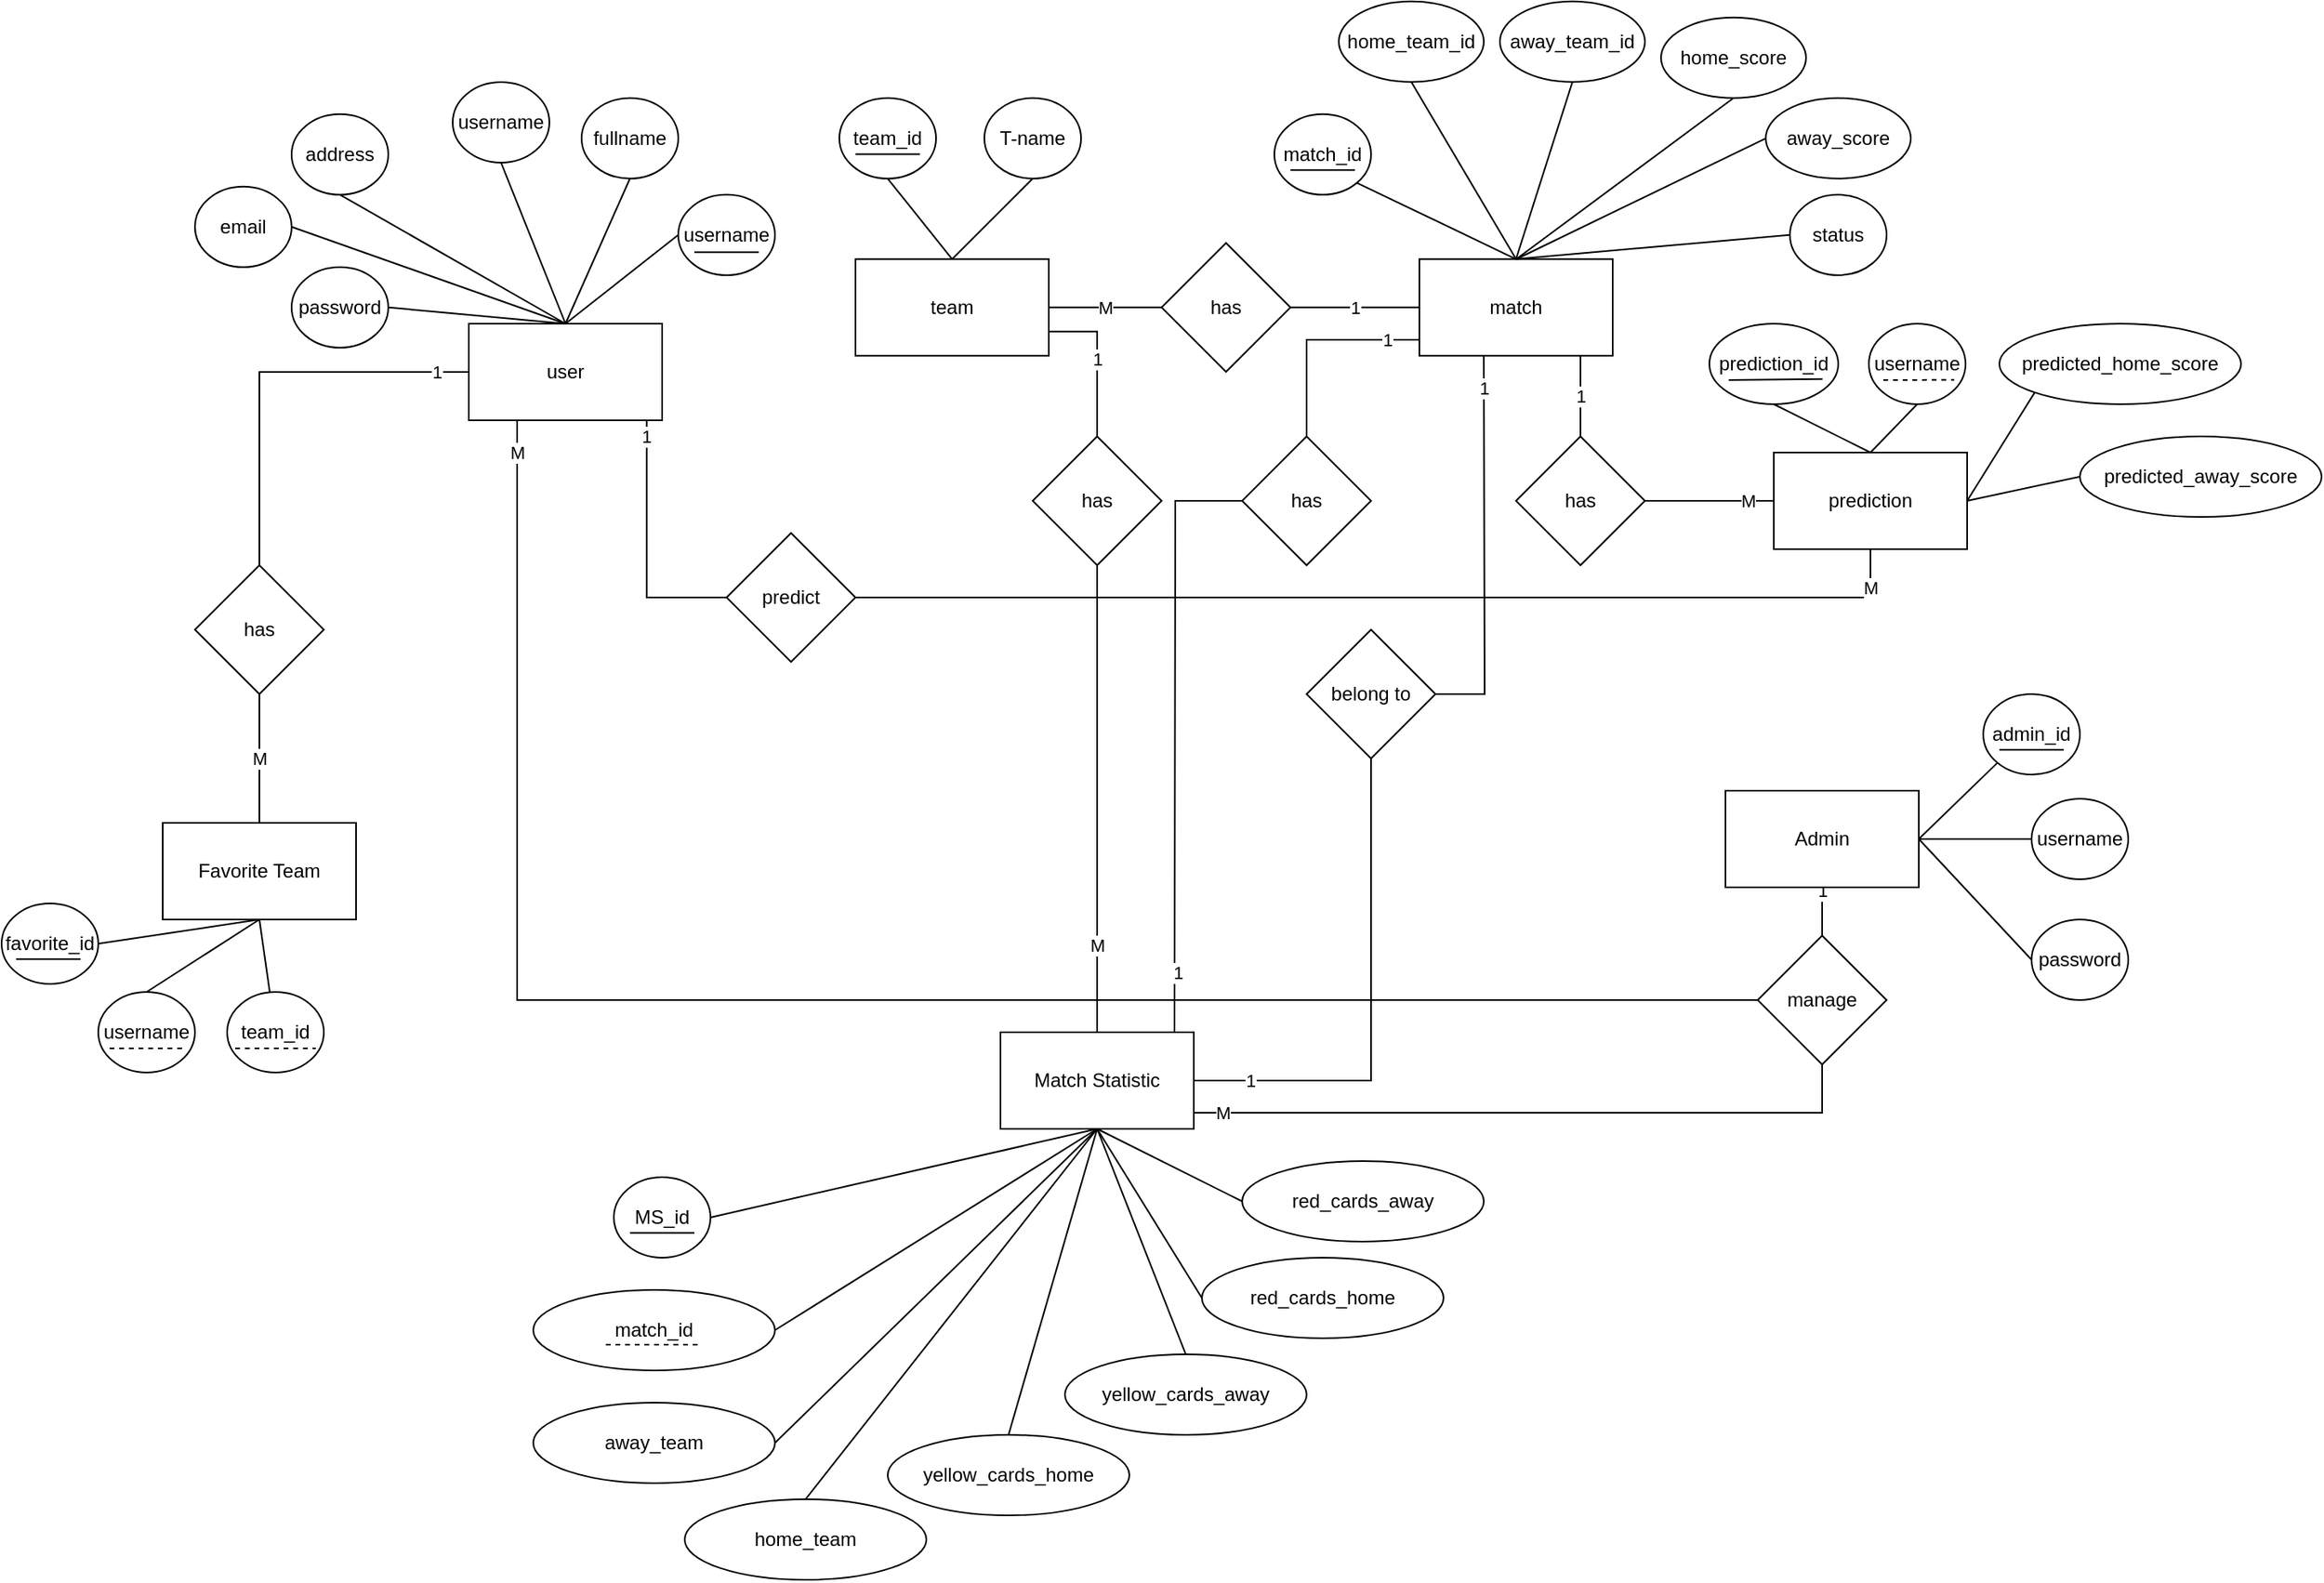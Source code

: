 <mxfile version="26.2.14">
  <diagram name="Page-1" id="IzSsY7zzdCAob9K-BpRR">
    <mxGraphModel dx="2316" dy="1996" grid="1" gridSize="10" guides="1" tooltips="1" connect="1" arrows="1" fold="1" page="1" pageScale="1" pageWidth="827" pageHeight="1169" math="0" shadow="0">
      <root>
        <mxCell id="0" />
        <mxCell id="1" parent="0" />
        <mxCell id="8RMNlt9CvRjKdPwkDtNw-29" value="1" style="edgeStyle=orthogonalEdgeStyle;rounded=0;orthogonalLoop=1;jettySize=auto;html=1;entryX=0;entryY=0.5;entryDx=0;entryDy=0;endArrow=none;startFill=0;" parent="1" target="8RMNlt9CvRjKdPwkDtNw-28" edge="1">
          <mxGeometry x="-0.361" relative="1" as="geometry">
            <mxPoint x="190" y="240" as="targetPoint" />
            <mxPoint x="189.75" y="120" as="sourcePoint" />
            <mxPoint as="offset" />
          </mxGeometry>
        </mxCell>
        <mxCell id="8RMNlt9CvRjKdPwkDtNw-34" value="1" style="edgeStyle=orthogonalEdgeStyle;rounded=0;orthogonalLoop=1;jettySize=auto;html=1;endArrow=none;startFill=0;" parent="1" source="8RMNlt9CvRjKdPwkDtNw-1" target="8RMNlt9CvRjKdPwkDtNw-32" edge="1">
          <mxGeometry x="-0.84" relative="1" as="geometry">
            <mxPoint as="offset" />
          </mxGeometry>
        </mxCell>
        <mxCell id="8RMNlt9CvRjKdPwkDtNw-1" value="user" style="rounded=0;whiteSpace=wrap;html=1;" parent="1" vertex="1">
          <mxGeometry x="130" y="70" width="120" height="60" as="geometry" />
        </mxCell>
        <mxCell id="8RMNlt9CvRjKdPwkDtNw-2" value="username" style="ellipse;whiteSpace=wrap;html=1;" parent="1" vertex="1">
          <mxGeometry x="260" y="-10.11" width="60" height="50" as="geometry" />
        </mxCell>
        <mxCell id="8RMNlt9CvRjKdPwkDtNw-3" value="username" style="ellipse;whiteSpace=wrap;html=1;" parent="1" vertex="1">
          <mxGeometry x="120" y="-80" width="60" height="50" as="geometry" />
        </mxCell>
        <mxCell id="8RMNlt9CvRjKdPwkDtNw-4" value="password" style="ellipse;whiteSpace=wrap;html=1;" parent="1" vertex="1">
          <mxGeometry x="20" y="34.89" width="60" height="50" as="geometry" />
        </mxCell>
        <mxCell id="8RMNlt9CvRjKdPwkDtNw-5" value="email" style="ellipse;whiteSpace=wrap;html=1;" parent="1" vertex="1">
          <mxGeometry x="-40" y="-15.11" width="60" height="50" as="geometry" />
        </mxCell>
        <mxCell id="8RMNlt9CvRjKdPwkDtNw-7" value="address" style="ellipse;whiteSpace=wrap;html=1;" parent="1" vertex="1">
          <mxGeometry x="20" y="-60.11" width="60" height="50" as="geometry" />
        </mxCell>
        <mxCell id="8RMNlt9CvRjKdPwkDtNw-8" value="fullname" style="ellipse;whiteSpace=wrap;html=1;" parent="1" vertex="1">
          <mxGeometry x="200" y="-70.11" width="60" height="50" as="geometry" />
        </mxCell>
        <mxCell id="8RMNlt9CvRjKdPwkDtNw-42" value="1" style="edgeStyle=orthogonalEdgeStyle;rounded=0;orthogonalLoop=1;jettySize=auto;html=1;exitX=1;exitY=0.75;exitDx=0;exitDy=0;entryX=0.5;entryY=0;entryDx=0;entryDy=0;endArrow=none;startFill=0;" parent="1" source="8RMNlt9CvRjKdPwkDtNw-10" target="8RMNlt9CvRjKdPwkDtNw-40" edge="1">
          <mxGeometry relative="1" as="geometry">
            <mxPoint x="520.111" y="100.001" as="targetPoint" />
          </mxGeometry>
        </mxCell>
        <mxCell id="8RMNlt9CvRjKdPwkDtNw-10" value="team" style="rounded=0;whiteSpace=wrap;html=1;" parent="1" vertex="1">
          <mxGeometry x="370" y="29.89" width="120" height="60" as="geometry" />
        </mxCell>
        <mxCell id="8RMNlt9CvRjKdPwkDtNw-12" value="team_id" style="ellipse;whiteSpace=wrap;html=1;" parent="1" vertex="1">
          <mxGeometry x="360" y="-70.11" width="60" height="50" as="geometry" />
        </mxCell>
        <mxCell id="8RMNlt9CvRjKdPwkDtNw-13" value="T-name" style="ellipse;whiteSpace=wrap;html=1;" parent="1" vertex="1">
          <mxGeometry x="450" y="-70.11" width="60" height="50" as="geometry" />
        </mxCell>
        <mxCell id="8RMNlt9CvRjKdPwkDtNw-47" value="1" style="edgeStyle=orthogonalEdgeStyle;rounded=0;orthogonalLoop=1;jettySize=auto;html=1;entryX=0.5;entryY=0;entryDx=0;entryDy=0;endArrow=none;startFill=0;" parent="1" source="8RMNlt9CvRjKdPwkDtNw-16" target="8RMNlt9CvRjKdPwkDtNw-46" edge="1">
          <mxGeometry x="-0.692" relative="1" as="geometry">
            <Array as="points">
              <mxPoint x="650" y="80" />
            </Array>
            <mxPoint as="offset" />
          </mxGeometry>
        </mxCell>
        <mxCell id="8RMNlt9CvRjKdPwkDtNw-51" value="1" style="edgeStyle=orthogonalEdgeStyle;rounded=0;orthogonalLoop=1;jettySize=auto;html=1;entryX=0.5;entryY=0;entryDx=0;entryDy=0;endArrow=none;startFill=0;" parent="1" source="8RMNlt9CvRjKdPwkDtNw-16" target="8RMNlt9CvRjKdPwkDtNw-50" edge="1">
          <mxGeometry relative="1" as="geometry">
            <Array as="points">
              <mxPoint x="820" y="110" />
              <mxPoint x="820" y="110" />
            </Array>
          </mxGeometry>
        </mxCell>
        <mxCell id="vk-GKiC78UOM6kpSm9EQ-1" value="1" style="edgeStyle=orthogonalEdgeStyle;rounded=0;orthogonalLoop=1;jettySize=auto;html=1;entryX=1;entryY=0.5;entryDx=0;entryDy=0;endArrow=none;startFill=0;" parent="1" source="8RMNlt9CvRjKdPwkDtNw-16" target="8RMNlt9CvRjKdPwkDtNw-36" edge="1">
          <mxGeometry relative="1" as="geometry" />
        </mxCell>
        <mxCell id="8RMNlt9CvRjKdPwkDtNw-16" value="match" style="rounded=0;whiteSpace=wrap;html=1;" parent="1" vertex="1">
          <mxGeometry x="720" y="29.89" width="120" height="60" as="geometry" />
        </mxCell>
        <mxCell id="8RMNlt9CvRjKdPwkDtNw-17" value="match_id" style="ellipse;whiteSpace=wrap;html=1;" parent="1" vertex="1">
          <mxGeometry x="630" y="-60.11" width="60" height="50" as="geometry" />
        </mxCell>
        <mxCell id="8RMNlt9CvRjKdPwkDtNw-18" value="home_team_id" style="ellipse;whiteSpace=wrap;html=1;" parent="1" vertex="1">
          <mxGeometry x="670" y="-130.11" width="90" height="50" as="geometry" />
        </mxCell>
        <mxCell id="8RMNlt9CvRjKdPwkDtNw-20" value="away_team_id" style="ellipse;whiteSpace=wrap;html=1;" parent="1" vertex="1">
          <mxGeometry x="770" y="-130.11" width="90" height="50" as="geometry" />
        </mxCell>
        <mxCell id="8RMNlt9CvRjKdPwkDtNw-22" value="status" style="ellipse;whiteSpace=wrap;html=1;" parent="1" vertex="1">
          <mxGeometry x="950" y="-10.11" width="60" height="50" as="geometry" />
        </mxCell>
        <mxCell id="8RMNlt9CvRjKdPwkDtNw-24" value="prediction" style="rounded=0;whiteSpace=wrap;html=1;" parent="1" vertex="1">
          <mxGeometry x="940" y="150" width="120" height="60" as="geometry" />
        </mxCell>
        <mxCell id="8RMNlt9CvRjKdPwkDtNw-54" value="1" style="edgeStyle=orthogonalEdgeStyle;rounded=0;orthogonalLoop=1;jettySize=auto;html=1;endArrow=none;startFill=0;" parent="1" source="8RMNlt9CvRjKdPwkDtNw-25" target="8RMNlt9CvRjKdPwkDtNw-53" edge="1">
          <mxGeometry x="-0.778" relative="1" as="geometry">
            <mxPoint as="offset" />
          </mxGeometry>
        </mxCell>
        <mxCell id="8RMNlt9CvRjKdPwkDtNw-25" value="Match Statistic" style="rounded=0;whiteSpace=wrap;html=1;" parent="1" vertex="1">
          <mxGeometry x="460" y="510" width="120" height="60" as="geometry" />
        </mxCell>
        <mxCell id="8RMNlt9CvRjKdPwkDtNw-27" value="Favorite Team" style="rounded=0;whiteSpace=wrap;html=1;" parent="1" vertex="1">
          <mxGeometry x="-60" y="380" width="120" height="60" as="geometry" />
        </mxCell>
        <mxCell id="8RMNlt9CvRjKdPwkDtNw-30" value="M" style="edgeStyle=orthogonalEdgeStyle;rounded=0;orthogonalLoop=1;jettySize=auto;html=1;entryX=0.5;entryY=1;entryDx=0;entryDy=0;endArrow=none;startFill=0;" parent="1" source="8RMNlt9CvRjKdPwkDtNw-28" target="8RMNlt9CvRjKdPwkDtNw-24" edge="1">
          <mxGeometry x="0.927" relative="1" as="geometry">
            <mxPoint x="1000" y="220" as="targetPoint" />
            <Array as="points">
              <mxPoint x="1000" y="240" />
            </Array>
            <mxPoint as="offset" />
          </mxGeometry>
        </mxCell>
        <mxCell id="8RMNlt9CvRjKdPwkDtNw-28" value="predict" style="rhombus;whiteSpace=wrap;html=1;" parent="1" vertex="1">
          <mxGeometry x="290" y="200" width="80" height="80" as="geometry" />
        </mxCell>
        <mxCell id="8RMNlt9CvRjKdPwkDtNw-35" value="M" style="edgeStyle=orthogonalEdgeStyle;rounded=0;orthogonalLoop=1;jettySize=auto;html=1;endArrow=none;startFill=0;" parent="1" source="8RMNlt9CvRjKdPwkDtNw-32" target="8RMNlt9CvRjKdPwkDtNw-27" edge="1">
          <mxGeometry relative="1" as="geometry" />
        </mxCell>
        <mxCell id="8RMNlt9CvRjKdPwkDtNw-32" value="has" style="rhombus;whiteSpace=wrap;html=1;" parent="1" vertex="1">
          <mxGeometry x="-40" y="220" width="80" height="80" as="geometry" />
        </mxCell>
        <mxCell id="8RMNlt9CvRjKdPwkDtNw-44" value="M" style="edgeStyle=orthogonalEdgeStyle;rounded=0;orthogonalLoop=1;jettySize=auto;html=1;endArrow=none;startFill=0;" parent="1" source="8RMNlt9CvRjKdPwkDtNw-40" target="8RMNlt9CvRjKdPwkDtNw-25" edge="1">
          <mxGeometry x="0.625" relative="1" as="geometry">
            <mxPoint as="offset" />
          </mxGeometry>
        </mxCell>
        <mxCell id="8RMNlt9CvRjKdPwkDtNw-40" value="has" style="rhombus;whiteSpace=wrap;html=1;" parent="1" vertex="1">
          <mxGeometry x="480" y="140" width="80" height="80" as="geometry" />
        </mxCell>
        <mxCell id="8RMNlt9CvRjKdPwkDtNw-46" value="has" style="rhombus;whiteSpace=wrap;html=1;" parent="1" vertex="1">
          <mxGeometry x="610" y="140" width="80" height="80" as="geometry" />
        </mxCell>
        <mxCell id="vk-GKiC78UOM6kpSm9EQ-2" value="M" style="edgeStyle=orthogonalEdgeStyle;rounded=0;orthogonalLoop=1;jettySize=auto;html=1;entryX=1;entryY=0.5;entryDx=0;entryDy=0;endArrow=none;startFill=0;" parent="1" source="8RMNlt9CvRjKdPwkDtNw-36" target="8RMNlt9CvRjKdPwkDtNw-10" edge="1">
          <mxGeometry relative="1" as="geometry" />
        </mxCell>
        <mxCell id="8RMNlt9CvRjKdPwkDtNw-36" value="has" style="rhombus;whiteSpace=wrap;html=1;" parent="1" vertex="1">
          <mxGeometry x="560" y="19.89" width="80" height="80" as="geometry" />
        </mxCell>
        <mxCell id="8RMNlt9CvRjKdPwkDtNw-49" value="1" style="edgeStyle=orthogonalEdgeStyle;rounded=0;orthogonalLoop=1;jettySize=auto;html=1;endArrow=none;startFill=0;" parent="1" source="8RMNlt9CvRjKdPwkDtNw-46" edge="1">
          <mxGeometry x="0.799" y="2" relative="1" as="geometry">
            <mxPoint as="offset" />
            <mxPoint x="568" y="510" as="targetPoint" />
          </mxGeometry>
        </mxCell>
        <mxCell id="8RMNlt9CvRjKdPwkDtNw-52" value="M" style="edgeStyle=orthogonalEdgeStyle;rounded=0;orthogonalLoop=1;jettySize=auto;html=1;entryX=0;entryY=0.5;entryDx=0;entryDy=0;endArrow=none;startFill=0;" parent="1" source="8RMNlt9CvRjKdPwkDtNw-50" target="8RMNlt9CvRjKdPwkDtNw-24" edge="1">
          <mxGeometry x="0.6" relative="1" as="geometry">
            <mxPoint as="offset" />
          </mxGeometry>
        </mxCell>
        <mxCell id="8RMNlt9CvRjKdPwkDtNw-50" value="has" style="rhombus;whiteSpace=wrap;html=1;" parent="1" vertex="1">
          <mxGeometry x="780" y="140" width="80" height="80" as="geometry" />
        </mxCell>
        <mxCell id="8RMNlt9CvRjKdPwkDtNw-55" value="1" style="edgeStyle=orthogonalEdgeStyle;rounded=0;orthogonalLoop=1;jettySize=auto;html=1;endArrow=none;startFill=0;" parent="1" source="8RMNlt9CvRjKdPwkDtNw-53" edge="1">
          <mxGeometry x="0.834" relative="1" as="geometry">
            <mxPoint x="760" y="90" as="targetPoint" />
            <mxPoint as="offset" />
          </mxGeometry>
        </mxCell>
        <mxCell id="8RMNlt9CvRjKdPwkDtNw-53" value="belong to" style="rhombus;whiteSpace=wrap;html=1;" parent="1" vertex="1">
          <mxGeometry x="650" y="260" width="80" height="80" as="geometry" />
        </mxCell>
        <mxCell id="8RMNlt9CvRjKdPwkDtNw-58" value="M" style="edgeStyle=orthogonalEdgeStyle;rounded=0;orthogonalLoop=1;jettySize=auto;html=1;endArrow=none;startFill=0;" parent="1" source="8RMNlt9CvRjKdPwkDtNw-56" edge="1">
          <mxGeometry x="0.917" relative="1" as="geometry">
            <mxPoint as="offset" />
            <mxPoint x="580" y="560" as="targetPoint" />
            <Array as="points">
              <mxPoint x="970" y="560" />
              <mxPoint x="580" y="560" />
            </Array>
          </mxGeometry>
        </mxCell>
        <mxCell id="8RMNlt9CvRjKdPwkDtNw-61" value="M" style="edgeStyle=orthogonalEdgeStyle;rounded=0;orthogonalLoop=1;jettySize=auto;html=1;entryX=0.25;entryY=1;entryDx=0;entryDy=0;endArrow=none;startFill=0;" parent="1" source="8RMNlt9CvRjKdPwkDtNw-56" target="8RMNlt9CvRjKdPwkDtNw-1" edge="1">
          <mxGeometry x="0.965" relative="1" as="geometry">
            <mxPoint x="160" y="150.0" as="targetPoint" />
            <mxPoint as="offset" />
          </mxGeometry>
        </mxCell>
        <mxCell id="8RMNlt9CvRjKdPwkDtNw-56" value="manage" style="rhombus;whiteSpace=wrap;html=1;" parent="1" vertex="1">
          <mxGeometry x="930" y="450" width="80" height="80" as="geometry" />
        </mxCell>
        <mxCell id="8RMNlt9CvRjKdPwkDtNw-60" value="1" style="edgeStyle=orthogonalEdgeStyle;rounded=0;orthogonalLoop=1;jettySize=auto;html=1;entryX=0.5;entryY=0;entryDx=0;entryDy=0;endArrow=none;startFill=0;" parent="1" source="8RMNlt9CvRjKdPwkDtNw-57" target="8RMNlt9CvRjKdPwkDtNw-56" edge="1">
          <mxGeometry x="-0.92" relative="1" as="geometry">
            <mxPoint as="offset" />
          </mxGeometry>
        </mxCell>
        <mxCell id="8RMNlt9CvRjKdPwkDtNw-57" value="Admin" style="rounded=0;whiteSpace=wrap;html=1;" parent="1" vertex="1">
          <mxGeometry x="910" y="360" width="120" height="60" as="geometry" />
        </mxCell>
        <mxCell id="8RMNlt9CvRjKdPwkDtNw-63" value="home_score" style="ellipse;whiteSpace=wrap;html=1;" parent="1" vertex="1">
          <mxGeometry x="870" y="-120.11" width="90" height="50" as="geometry" />
        </mxCell>
        <mxCell id="8RMNlt9CvRjKdPwkDtNw-64" value="away_score" style="ellipse;whiteSpace=wrap;html=1;" parent="1" vertex="1">
          <mxGeometry x="935" y="-70.11" width="90" height="50" as="geometry" />
        </mxCell>
        <mxCell id="8RMNlt9CvRjKdPwkDtNw-65" value="prediction_id" style="ellipse;whiteSpace=wrap;html=1;" parent="1" vertex="1">
          <mxGeometry x="900" y="70" width="80" height="50" as="geometry" />
        </mxCell>
        <mxCell id="8RMNlt9CvRjKdPwkDtNw-66" value="username" style="ellipse;whiteSpace=wrap;html=1;" parent="1" vertex="1">
          <mxGeometry x="999" y="70" width="60" height="50" as="geometry" />
        </mxCell>
        <mxCell id="8RMNlt9CvRjKdPwkDtNw-67" value="predicted_home_score" style="ellipse;whiteSpace=wrap;html=1;" parent="1" vertex="1">
          <mxGeometry x="1080" y="70" width="150" height="50" as="geometry" />
        </mxCell>
        <mxCell id="8RMNlt9CvRjKdPwkDtNw-68" value="predicted_away_score" style="ellipse;whiteSpace=wrap;html=1;" parent="1" vertex="1">
          <mxGeometry x="1130" y="140" width="150" height="50" as="geometry" />
        </mxCell>
        <mxCell id="8RMNlt9CvRjKdPwkDtNw-69" value="red_cards_away" style="ellipse;whiteSpace=wrap;html=1;" parent="1" vertex="1">
          <mxGeometry x="610" y="590" width="150" height="50" as="geometry" />
        </mxCell>
        <mxCell id="8RMNlt9CvRjKdPwkDtNw-70" value="red_cards_home" style="ellipse;whiteSpace=wrap;html=1;" parent="1" vertex="1">
          <mxGeometry x="585" y="650" width="150" height="50" as="geometry" />
        </mxCell>
        <mxCell id="8RMNlt9CvRjKdPwkDtNw-71" style="edgeStyle=orthogonalEdgeStyle;rounded=0;orthogonalLoop=1;jettySize=auto;html=1;exitX=0.5;exitY=1;exitDx=0;exitDy=0;" parent="1" source="8RMNlt9CvRjKdPwkDtNw-70" target="8RMNlt9CvRjKdPwkDtNw-70" edge="1">
          <mxGeometry relative="1" as="geometry" />
        </mxCell>
        <mxCell id="8RMNlt9CvRjKdPwkDtNw-72" value="yellow_cards_away" style="ellipse;whiteSpace=wrap;html=1;" parent="1" vertex="1">
          <mxGeometry x="500" y="710" width="150" height="50" as="geometry" />
        </mxCell>
        <mxCell id="8RMNlt9CvRjKdPwkDtNw-73" value="yellow_cards_home" style="ellipse;whiteSpace=wrap;html=1;" parent="1" vertex="1">
          <mxGeometry x="390" y="760" width="150" height="50" as="geometry" />
        </mxCell>
        <mxCell id="8RMNlt9CvRjKdPwkDtNw-74" value="home_team" style="ellipse;whiteSpace=wrap;html=1;" parent="1" vertex="1">
          <mxGeometry x="264" y="800" width="150" height="50" as="geometry" />
        </mxCell>
        <mxCell id="8RMNlt9CvRjKdPwkDtNw-75" value="away_team" style="ellipse;whiteSpace=wrap;html=1;" parent="1" vertex="1">
          <mxGeometry x="170" y="740" width="150" height="50" as="geometry" />
        </mxCell>
        <mxCell id="8RMNlt9CvRjKdPwkDtNw-77" value="match_id" style="ellipse;whiteSpace=wrap;html=1;" parent="1" vertex="1">
          <mxGeometry x="170" y="670" width="150" height="50" as="geometry" />
        </mxCell>
        <mxCell id="8RMNlt9CvRjKdPwkDtNw-78" value="MS_id" style="ellipse;whiteSpace=wrap;html=1;" parent="1" vertex="1">
          <mxGeometry x="220" y="600" width="60" height="50" as="geometry" />
        </mxCell>
        <mxCell id="8RMNlt9CvRjKdPwkDtNw-79" value="favorite_id" style="ellipse;whiteSpace=wrap;html=1;" parent="1" vertex="1">
          <mxGeometry x="-160" y="430" width="60" height="50" as="geometry" />
        </mxCell>
        <mxCell id="8RMNlt9CvRjKdPwkDtNw-80" value="username" style="ellipse;whiteSpace=wrap;html=1;" parent="1" vertex="1">
          <mxGeometry x="-100" y="485" width="60" height="50" as="geometry" />
        </mxCell>
        <mxCell id="8RMNlt9CvRjKdPwkDtNw-81" value="team_id" style="ellipse;whiteSpace=wrap;html=1;" parent="1" vertex="1">
          <mxGeometry x="-20" y="485" width="60" height="50" as="geometry" />
        </mxCell>
        <mxCell id="8RMNlt9CvRjKdPwkDtNw-82" value="admin_id" style="ellipse;whiteSpace=wrap;html=1;" parent="1" vertex="1">
          <mxGeometry x="1070" y="300" width="60" height="50" as="geometry" />
        </mxCell>
        <mxCell id="8RMNlt9CvRjKdPwkDtNw-83" value="username" style="ellipse;whiteSpace=wrap;html=1;" parent="1" vertex="1">
          <mxGeometry x="1100" y="365" width="60" height="50" as="geometry" />
        </mxCell>
        <mxCell id="8RMNlt9CvRjKdPwkDtNw-84" value="password" style="ellipse;whiteSpace=wrap;html=1;" parent="1" vertex="1">
          <mxGeometry x="1100" y="440" width="60" height="50" as="geometry" />
        </mxCell>
        <mxCell id="8RMNlt9CvRjKdPwkDtNw-87" value="" style="endArrow=none;html=1;rounded=0;entryX=0;entryY=0.5;entryDx=0;entryDy=0;exitX=1;exitY=0.5;exitDx=0;exitDy=0;" parent="1" source="8RMNlt9CvRjKdPwkDtNw-57" target="8RMNlt9CvRjKdPwkDtNw-84" edge="1">
          <mxGeometry width="50" height="50" relative="1" as="geometry">
            <mxPoint x="1030" y="600" as="sourcePoint" />
            <mxPoint x="1080" y="550" as="targetPoint" />
          </mxGeometry>
        </mxCell>
        <mxCell id="8RMNlt9CvRjKdPwkDtNw-89" value="" style="endArrow=none;html=1;rounded=0;entryX=0;entryY=0.5;entryDx=0;entryDy=0;exitX=1;exitY=0.5;exitDx=0;exitDy=0;" parent="1" source="8RMNlt9CvRjKdPwkDtNw-57" target="8RMNlt9CvRjKdPwkDtNw-83" edge="1">
          <mxGeometry width="50" height="50" relative="1" as="geometry">
            <mxPoint x="1040" y="400" as="sourcePoint" />
            <mxPoint x="1110" y="475" as="targetPoint" />
          </mxGeometry>
        </mxCell>
        <mxCell id="8RMNlt9CvRjKdPwkDtNw-90" value="" style="endArrow=none;html=1;rounded=0;entryX=0;entryY=1;entryDx=0;entryDy=0;" parent="1" target="8RMNlt9CvRjKdPwkDtNw-82" edge="1">
          <mxGeometry width="50" height="50" relative="1" as="geometry">
            <mxPoint x="1030" y="390" as="sourcePoint" />
            <mxPoint x="1120" y="485" as="targetPoint" />
          </mxGeometry>
        </mxCell>
        <mxCell id="8RMNlt9CvRjKdPwkDtNw-91" value="" style="endArrow=none;html=1;rounded=0;entryX=0;entryY=0.5;entryDx=0;entryDy=0;exitX=1;exitY=0.5;exitDx=0;exitDy=0;" parent="1" source="8RMNlt9CvRjKdPwkDtNw-24" target="8RMNlt9CvRjKdPwkDtNw-68" edge="1">
          <mxGeometry width="50" height="50" relative="1" as="geometry">
            <mxPoint x="1030" y="240" as="sourcePoint" />
            <mxPoint x="1080" y="190" as="targetPoint" />
          </mxGeometry>
        </mxCell>
        <mxCell id="8RMNlt9CvRjKdPwkDtNw-92" value="" style="endArrow=none;html=1;rounded=0;entryX=0;entryY=1;entryDx=0;entryDy=0;exitX=1;exitY=0.5;exitDx=0;exitDy=0;" parent="1" source="8RMNlt9CvRjKdPwkDtNw-24" target="8RMNlt9CvRjKdPwkDtNw-67" edge="1">
          <mxGeometry width="50" height="50" relative="1" as="geometry">
            <mxPoint x="1070" y="190" as="sourcePoint" />
            <mxPoint x="1140" y="175" as="targetPoint" />
          </mxGeometry>
        </mxCell>
        <mxCell id="8RMNlt9CvRjKdPwkDtNw-93" value="" style="endArrow=none;html=1;rounded=0;entryX=0.5;entryY=1;entryDx=0;entryDy=0;exitX=0.5;exitY=0;exitDx=0;exitDy=0;" parent="1" source="8RMNlt9CvRjKdPwkDtNw-24" target="8RMNlt9CvRjKdPwkDtNw-66" edge="1">
          <mxGeometry width="50" height="50" relative="1" as="geometry">
            <mxPoint x="1070" y="190" as="sourcePoint" />
            <mxPoint x="1112" y="123" as="targetPoint" />
          </mxGeometry>
        </mxCell>
        <mxCell id="8RMNlt9CvRjKdPwkDtNw-94" value="" style="endArrow=none;html=1;rounded=0;entryX=0.5;entryY=1;entryDx=0;entryDy=0;exitX=0.5;exitY=0;exitDx=0;exitDy=0;" parent="1" source="8RMNlt9CvRjKdPwkDtNw-24" target="8RMNlt9CvRjKdPwkDtNw-65" edge="1">
          <mxGeometry width="50" height="50" relative="1" as="geometry">
            <mxPoint x="1080" y="200" as="sourcePoint" />
            <mxPoint x="1122" y="133" as="targetPoint" />
          </mxGeometry>
        </mxCell>
        <mxCell id="8RMNlt9CvRjKdPwkDtNw-95" value="" style="endArrow=none;html=1;rounded=0;entryX=0;entryY=0.5;entryDx=0;entryDy=0;exitX=0.5;exitY=0;exitDx=0;exitDy=0;" parent="1" source="8RMNlt9CvRjKdPwkDtNw-16" target="8RMNlt9CvRjKdPwkDtNw-22" edge="1">
          <mxGeometry width="50" height="50" relative="1" as="geometry">
            <mxPoint x="1090" y="210" as="sourcePoint" />
            <mxPoint x="1132" y="143" as="targetPoint" />
          </mxGeometry>
        </mxCell>
        <mxCell id="8RMNlt9CvRjKdPwkDtNw-96" value="" style="endArrow=none;html=1;rounded=0;entryX=0;entryY=0.5;entryDx=0;entryDy=0;" parent="1" target="8RMNlt9CvRjKdPwkDtNw-64" edge="1">
          <mxGeometry width="50" height="50" relative="1" as="geometry">
            <mxPoint x="780" y="30" as="sourcePoint" />
            <mxPoint x="960" y="25" as="targetPoint" />
          </mxGeometry>
        </mxCell>
        <mxCell id="8RMNlt9CvRjKdPwkDtNw-97" value="" style="endArrow=none;html=1;rounded=0;entryX=0.5;entryY=1;entryDx=0;entryDy=0;" parent="1" target="8RMNlt9CvRjKdPwkDtNw-63" edge="1">
          <mxGeometry width="50" height="50" relative="1" as="geometry">
            <mxPoint x="780" y="30" as="sourcePoint" />
            <mxPoint x="945" y="-35" as="targetPoint" />
          </mxGeometry>
        </mxCell>
        <mxCell id="8RMNlt9CvRjKdPwkDtNw-98" value="" style="endArrow=none;html=1;rounded=0;entryX=0.5;entryY=1;entryDx=0;entryDy=0;exitX=0.5;exitY=0;exitDx=0;exitDy=0;" parent="1" source="8RMNlt9CvRjKdPwkDtNw-16" target="8RMNlt9CvRjKdPwkDtNw-20" edge="1">
          <mxGeometry width="50" height="50" relative="1" as="geometry">
            <mxPoint x="800" y="50" as="sourcePoint" />
            <mxPoint x="955" y="-25" as="targetPoint" />
          </mxGeometry>
        </mxCell>
        <mxCell id="8RMNlt9CvRjKdPwkDtNw-99" value="" style="endArrow=none;html=1;rounded=0;entryX=0.5;entryY=1;entryDx=0;entryDy=0;exitX=0.5;exitY=0;exitDx=0;exitDy=0;" parent="1" source="8RMNlt9CvRjKdPwkDtNw-16" target="8RMNlt9CvRjKdPwkDtNw-18" edge="1">
          <mxGeometry width="50" height="50" relative="1" as="geometry">
            <mxPoint x="810" y="60" as="sourcePoint" />
            <mxPoint x="965" y="-15" as="targetPoint" />
          </mxGeometry>
        </mxCell>
        <mxCell id="8RMNlt9CvRjKdPwkDtNw-100" value="" style="endArrow=none;html=1;rounded=0;entryX=1;entryY=1;entryDx=0;entryDy=0;exitX=0.5;exitY=0;exitDx=0;exitDy=0;" parent="1" source="8RMNlt9CvRjKdPwkDtNw-16" target="8RMNlt9CvRjKdPwkDtNw-17" edge="1">
          <mxGeometry width="50" height="50" relative="1" as="geometry">
            <mxPoint x="820" y="70" as="sourcePoint" />
            <mxPoint x="975" y="-5" as="targetPoint" />
          </mxGeometry>
        </mxCell>
        <mxCell id="8RMNlt9CvRjKdPwkDtNw-101" value="" style="endArrow=none;html=1;rounded=0;entryX=0.5;entryY=1;entryDx=0;entryDy=0;exitX=0.5;exitY=0;exitDx=0;exitDy=0;" parent="1" source="8RMNlt9CvRjKdPwkDtNw-10" target="8RMNlt9CvRjKdPwkDtNw-13" edge="1">
          <mxGeometry width="50" height="50" relative="1" as="geometry">
            <mxPoint x="430" y="19.89" as="sourcePoint" />
            <mxPoint x="585" y="-55.11" as="targetPoint" />
          </mxGeometry>
        </mxCell>
        <mxCell id="8RMNlt9CvRjKdPwkDtNw-102" value="" style="endArrow=none;html=1;rounded=0;entryX=0.5;entryY=1;entryDx=0;entryDy=0;exitX=0.5;exitY=0;exitDx=0;exitDy=0;" parent="1" source="8RMNlt9CvRjKdPwkDtNw-10" target="8RMNlt9CvRjKdPwkDtNw-12" edge="1">
          <mxGeometry width="50" height="50" relative="1" as="geometry">
            <mxPoint x="440" y="40" as="sourcePoint" />
            <mxPoint x="490" y="-10" as="targetPoint" />
          </mxGeometry>
        </mxCell>
        <mxCell id="8RMNlt9CvRjKdPwkDtNw-103" value="" style="endArrow=none;html=1;rounded=0;entryX=0;entryY=0.5;entryDx=0;entryDy=0;exitX=0.5;exitY=0;exitDx=0;exitDy=0;" parent="1" source="8RMNlt9CvRjKdPwkDtNw-1" target="8RMNlt9CvRjKdPwkDtNw-2" edge="1">
          <mxGeometry width="50" height="50" relative="1" as="geometry">
            <mxPoint x="450" y="50" as="sourcePoint" />
            <mxPoint x="500" as="targetPoint" />
          </mxGeometry>
        </mxCell>
        <mxCell id="8RMNlt9CvRjKdPwkDtNw-104" value="" style="endArrow=none;html=1;rounded=0;entryX=0.5;entryY=1;entryDx=0;entryDy=0;exitX=0.5;exitY=0;exitDx=0;exitDy=0;" parent="1" source="8RMNlt9CvRjKdPwkDtNw-1" target="8RMNlt9CvRjKdPwkDtNw-8" edge="1">
          <mxGeometry width="50" height="50" relative="1" as="geometry">
            <mxPoint x="200" y="80" as="sourcePoint" />
            <mxPoint x="270" y="25" as="targetPoint" />
          </mxGeometry>
        </mxCell>
        <mxCell id="8RMNlt9CvRjKdPwkDtNw-105" value="" style="endArrow=none;html=1;rounded=0;entryX=0.5;entryY=1;entryDx=0;entryDy=0;exitX=0.5;exitY=0;exitDx=0;exitDy=0;" parent="1" source="8RMNlt9CvRjKdPwkDtNw-1" target="8RMNlt9CvRjKdPwkDtNw-3" edge="1">
          <mxGeometry width="50" height="50" relative="1" as="geometry">
            <mxPoint x="210" y="90" as="sourcePoint" />
            <mxPoint x="280" y="35" as="targetPoint" />
          </mxGeometry>
        </mxCell>
        <mxCell id="8RMNlt9CvRjKdPwkDtNw-106" value="" style="endArrow=none;html=1;rounded=0;entryX=0.5;entryY=1;entryDx=0;entryDy=0;exitX=0.5;exitY=0;exitDx=0;exitDy=0;" parent="1" source="8RMNlt9CvRjKdPwkDtNw-1" target="8RMNlt9CvRjKdPwkDtNw-7" edge="1">
          <mxGeometry width="50" height="50" relative="1" as="geometry">
            <mxPoint x="200" y="80" as="sourcePoint" />
            <mxPoint x="160" y="-20" as="targetPoint" />
          </mxGeometry>
        </mxCell>
        <mxCell id="8RMNlt9CvRjKdPwkDtNw-107" value="" style="endArrow=none;html=1;rounded=0;entryX=1;entryY=0.5;entryDx=0;entryDy=0;exitX=0.5;exitY=0;exitDx=0;exitDy=0;" parent="1" source="8RMNlt9CvRjKdPwkDtNw-1" target="8RMNlt9CvRjKdPwkDtNw-5" edge="1">
          <mxGeometry width="50" height="50" relative="1" as="geometry">
            <mxPoint x="210" y="90" as="sourcePoint" />
            <mxPoint x="170" y="-10" as="targetPoint" />
          </mxGeometry>
        </mxCell>
        <mxCell id="8RMNlt9CvRjKdPwkDtNw-108" value="" style="endArrow=none;html=1;rounded=0;entryX=1;entryY=0.5;entryDx=0;entryDy=0;exitX=0.5;exitY=0;exitDx=0;exitDy=0;" parent="1" source="8RMNlt9CvRjKdPwkDtNw-1" target="8RMNlt9CvRjKdPwkDtNw-4" edge="1">
          <mxGeometry width="50" height="50" relative="1" as="geometry">
            <mxPoint x="220" y="100" as="sourcePoint" />
            <mxPoint x="180" as="targetPoint" />
          </mxGeometry>
        </mxCell>
        <mxCell id="8RMNlt9CvRjKdPwkDtNw-109" value="" style="endArrow=none;html=1;rounded=0;exitX=0.5;exitY=0;exitDx=0;exitDy=0;" parent="1" source="8RMNlt9CvRjKdPwkDtNw-80" edge="1">
          <mxGeometry width="50" height="50" relative="1" as="geometry">
            <mxPoint x="-50" y="490" as="sourcePoint" />
            <mxPoint y="440" as="targetPoint" />
          </mxGeometry>
        </mxCell>
        <mxCell id="8RMNlt9CvRjKdPwkDtNw-110" value="" style="endArrow=none;html=1;rounded=0;entryX=0.5;entryY=1;entryDx=0;entryDy=0;" parent="1" source="8RMNlt9CvRjKdPwkDtNw-81" target="8RMNlt9CvRjKdPwkDtNw-27" edge="1">
          <mxGeometry width="50" height="50" relative="1" as="geometry">
            <mxPoint x="-60" y="495" as="sourcePoint" />
            <mxPoint x="10" y="450" as="targetPoint" />
          </mxGeometry>
        </mxCell>
        <mxCell id="8RMNlt9CvRjKdPwkDtNw-111" value="" style="endArrow=none;html=1;rounded=0;exitX=1;exitY=0.5;exitDx=0;exitDy=0;" parent="1" source="8RMNlt9CvRjKdPwkDtNw-79" edge="1">
          <mxGeometry width="50" height="50" relative="1" as="geometry">
            <mxPoint x="-50" y="505" as="sourcePoint" />
            <mxPoint y="440" as="targetPoint" />
          </mxGeometry>
        </mxCell>
        <mxCell id="8RMNlt9CvRjKdPwkDtNw-112" value="" style="endArrow=none;html=1;rounded=0;entryX=0.5;entryY=1;entryDx=0;entryDy=0;exitX=0;exitY=0.5;exitDx=0;exitDy=0;" parent="1" source="8RMNlt9CvRjKdPwkDtNw-69" target="8RMNlt9CvRjKdPwkDtNw-25" edge="1">
          <mxGeometry width="50" height="50" relative="1" as="geometry">
            <mxPoint x="510" y="650" as="sourcePoint" />
            <mxPoint x="560" y="600" as="targetPoint" />
          </mxGeometry>
        </mxCell>
        <mxCell id="8RMNlt9CvRjKdPwkDtNw-113" value="" style="endArrow=none;html=1;rounded=0;entryX=0.5;entryY=1;entryDx=0;entryDy=0;exitX=0;exitY=0.5;exitDx=0;exitDy=0;" parent="1" source="8RMNlt9CvRjKdPwkDtNw-70" target="8RMNlt9CvRjKdPwkDtNw-25" edge="1">
          <mxGeometry width="50" height="50" relative="1" as="geometry">
            <mxPoint x="620" y="625" as="sourcePoint" />
            <mxPoint x="530" y="580" as="targetPoint" />
          </mxGeometry>
        </mxCell>
        <mxCell id="8RMNlt9CvRjKdPwkDtNw-114" value="" style="endArrow=none;html=1;rounded=0;entryX=0.5;entryY=1;entryDx=0;entryDy=0;exitX=0.5;exitY=0;exitDx=0;exitDy=0;" parent="1" source="8RMNlt9CvRjKdPwkDtNw-72" target="8RMNlt9CvRjKdPwkDtNw-25" edge="1">
          <mxGeometry width="50" height="50" relative="1" as="geometry">
            <mxPoint x="595" y="685" as="sourcePoint" />
            <mxPoint x="530" y="580" as="targetPoint" />
          </mxGeometry>
        </mxCell>
        <mxCell id="8RMNlt9CvRjKdPwkDtNw-115" value="" style="endArrow=none;html=1;rounded=0;exitX=0.5;exitY=0;exitDx=0;exitDy=0;" parent="1" source="8RMNlt9CvRjKdPwkDtNw-73" edge="1">
          <mxGeometry width="50" height="50" relative="1" as="geometry">
            <mxPoint x="605" y="695" as="sourcePoint" />
            <mxPoint x="520" y="570" as="targetPoint" />
          </mxGeometry>
        </mxCell>
        <mxCell id="8RMNlt9CvRjKdPwkDtNw-116" value="" style="endArrow=none;html=1;rounded=0;exitX=0.5;exitY=0;exitDx=0;exitDy=0;" parent="1" source="8RMNlt9CvRjKdPwkDtNw-74" edge="1">
          <mxGeometry width="50" height="50" relative="1" as="geometry">
            <mxPoint x="615" y="705" as="sourcePoint" />
            <mxPoint x="520" y="570" as="targetPoint" />
          </mxGeometry>
        </mxCell>
        <mxCell id="8RMNlt9CvRjKdPwkDtNw-117" value="" style="endArrow=none;html=1;rounded=0;exitX=1;exitY=0.5;exitDx=0;exitDy=0;entryX=0.5;entryY=1;entryDx=0;entryDy=0;" parent="1" source="8RMNlt9CvRjKdPwkDtNw-75" target="8RMNlt9CvRjKdPwkDtNw-25" edge="1">
          <mxGeometry width="50" height="50" relative="1" as="geometry">
            <mxPoint x="405" y="710" as="sourcePoint" />
            <mxPoint x="300" y="565" as="targetPoint" />
          </mxGeometry>
        </mxCell>
        <mxCell id="8RMNlt9CvRjKdPwkDtNw-118" value="" style="endArrow=none;html=1;rounded=0;entryX=0.5;entryY=1;entryDx=0;entryDy=0;exitX=1;exitY=0.5;exitDx=0;exitDy=0;" parent="1" source="8RMNlt9CvRjKdPwkDtNw-77" target="8RMNlt9CvRjKdPwkDtNw-25" edge="1">
          <mxGeometry width="50" height="50" relative="1" as="geometry">
            <mxPoint x="635" y="725" as="sourcePoint" />
            <mxPoint x="570" y="620" as="targetPoint" />
          </mxGeometry>
        </mxCell>
        <mxCell id="8RMNlt9CvRjKdPwkDtNw-119" value="" style="endArrow=none;html=1;rounded=0;entryX=0.5;entryY=1;entryDx=0;entryDy=0;exitX=1;exitY=0.5;exitDx=0;exitDy=0;" parent="1" source="8RMNlt9CvRjKdPwkDtNw-78" target="8RMNlt9CvRjKdPwkDtNw-25" edge="1">
          <mxGeometry width="50" height="50" relative="1" as="geometry">
            <mxPoint x="645" y="735" as="sourcePoint" />
            <mxPoint x="580" y="630" as="targetPoint" />
          </mxGeometry>
        </mxCell>
        <mxCell id="yDviiVXZi9QS8FwSzi6r-30" value="" style="endArrow=none;html=1;rounded=0;" parent="1" edge="1">
          <mxGeometry width="50" height="50" relative="1" as="geometry">
            <mxPoint x="270" y="25.62" as="sourcePoint" />
            <mxPoint x="310" y="25.62" as="targetPoint" />
          </mxGeometry>
        </mxCell>
        <mxCell id="yDviiVXZi9QS8FwSzi6r-31" value="" style="endArrow=none;html=1;rounded=0;" parent="1" edge="1">
          <mxGeometry width="50" height="50" relative="1" as="geometry">
            <mxPoint x="370" y="-35.25" as="sourcePoint" />
            <mxPoint x="410" y="-35.25" as="targetPoint" />
          </mxGeometry>
        </mxCell>
        <mxCell id="yDviiVXZi9QS8FwSzi6r-32" value="" style="endArrow=none;html=1;rounded=0;" parent="1" edge="1">
          <mxGeometry width="50" height="50" relative="1" as="geometry">
            <mxPoint x="640" y="-25.38" as="sourcePoint" />
            <mxPoint x="680" y="-25.38" as="targetPoint" />
          </mxGeometry>
        </mxCell>
        <mxCell id="yDviiVXZi9QS8FwSzi6r-33" value="" style="endArrow=none;html=1;rounded=0;entryX=0.978;entryY=0.588;entryDx=0;entryDy=0;entryPerimeter=0;" parent="1" edge="1">
          <mxGeometry width="50" height="50" relative="1" as="geometry">
            <mxPoint x="912" y="105" as="sourcePoint" />
            <mxPoint x="970.24" y="104.4" as="targetPoint" />
          </mxGeometry>
        </mxCell>
        <mxCell id="yDviiVXZi9QS8FwSzi6r-34" value="" style="endArrow=none;html=1;rounded=0;" parent="1" edge="1">
          <mxGeometry width="50" height="50" relative="1" as="geometry">
            <mxPoint x="1080" y="334.68" as="sourcePoint" />
            <mxPoint x="1120" y="334.68" as="targetPoint" />
          </mxGeometry>
        </mxCell>
        <mxCell id="yDviiVXZi9QS8FwSzi6r-35" value="" style="endArrow=none;html=1;rounded=0;" parent="1" edge="1">
          <mxGeometry width="50" height="50" relative="1" as="geometry">
            <mxPoint x="230" y="634.68" as="sourcePoint" />
            <mxPoint x="270" y="634.68" as="targetPoint" />
          </mxGeometry>
        </mxCell>
        <mxCell id="yDviiVXZi9QS8FwSzi6r-38" value="" style="endArrow=none;dashed=1;html=1;rounded=0;" parent="1" edge="1">
          <mxGeometry width="50" height="50" relative="1" as="geometry">
            <mxPoint x="215" y="704" as="sourcePoint" />
            <mxPoint x="275" y="704" as="targetPoint" />
          </mxGeometry>
        </mxCell>
        <mxCell id="yDviiVXZi9QS8FwSzi6r-39" value="" style="endArrow=none;dashed=1;html=1;rounded=0;" parent="1" edge="1">
          <mxGeometry width="50" height="50" relative="1" as="geometry">
            <mxPoint x="-15" y="520" as="sourcePoint" />
            <mxPoint x="35" y="520" as="targetPoint" />
          </mxGeometry>
        </mxCell>
        <mxCell id="yDviiVXZi9QS8FwSzi6r-40" value="" style="endArrow=none;dashed=1;html=1;rounded=0;" parent="1" edge="1">
          <mxGeometry width="50" height="50" relative="1" as="geometry">
            <mxPoint x="-93" y="520" as="sourcePoint" />
            <mxPoint x="-48" y="520" as="targetPoint" />
          </mxGeometry>
        </mxCell>
        <mxCell id="yDviiVXZi9QS8FwSzi6r-41" value="" style="endArrow=none;html=1;rounded=0;" parent="1" edge="1">
          <mxGeometry width="50" height="50" relative="1" as="geometry">
            <mxPoint x="-151" y="464.68" as="sourcePoint" />
            <mxPoint x="-111" y="464.68" as="targetPoint" />
          </mxGeometry>
        </mxCell>
        <mxCell id="yDviiVXZi9QS8FwSzi6r-42" value="" style="endArrow=none;dashed=1;html=1;rounded=0;" parent="1" edge="1">
          <mxGeometry width="50" height="50" relative="1" as="geometry">
            <mxPoint x="1008" y="105" as="sourcePoint" />
            <mxPoint x="1052" y="104.89" as="targetPoint" />
          </mxGeometry>
        </mxCell>
      </root>
    </mxGraphModel>
  </diagram>
</mxfile>
